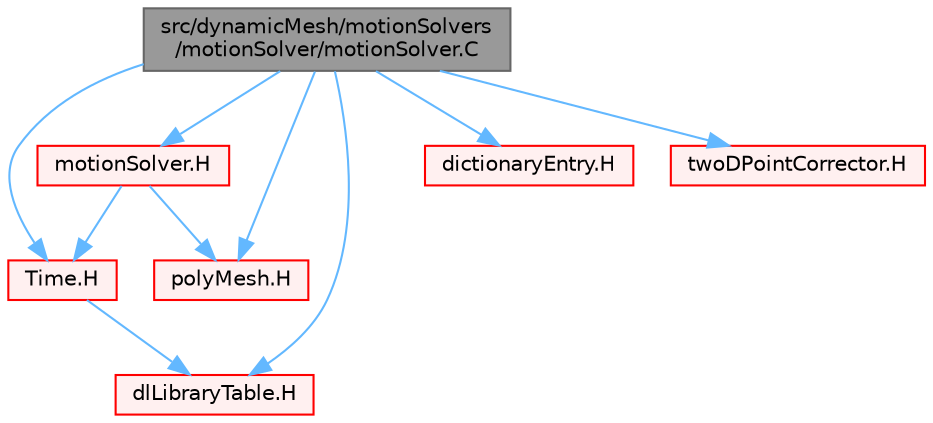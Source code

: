 digraph "src/dynamicMesh/motionSolvers/motionSolver/motionSolver.C"
{
 // LATEX_PDF_SIZE
  bgcolor="transparent";
  edge [fontname=Helvetica,fontsize=10,labelfontname=Helvetica,labelfontsize=10];
  node [fontname=Helvetica,fontsize=10,shape=box,height=0.2,width=0.4];
  Node1 [id="Node000001",label="src/dynamicMesh/motionSolvers\l/motionSolver/motionSolver.C",height=0.2,width=0.4,color="gray40", fillcolor="grey60", style="filled", fontcolor="black",tooltip=" "];
  Node1 -> Node2 [id="edge1_Node000001_Node000002",color="steelblue1",style="solid",tooltip=" "];
  Node2 [id="Node000002",label="motionSolver.H",height=0.2,width=0.4,color="red", fillcolor="#FFF0F0", style="filled",URL="$motionSolver_8H.html",tooltip=" "];
  Node2 -> Node217 [id="edge2_Node000002_Node000217",color="steelblue1",style="solid",tooltip=" "];
  Node217 [id="Node000217",label="Time.H",height=0.2,width=0.4,color="red", fillcolor="#FFF0F0", style="filled",URL="$Time_8H.html",tooltip=" "];
  Node217 -> Node263 [id="edge3_Node000217_Node000263",color="steelblue1",style="solid",tooltip=" "];
  Node263 [id="Node000263",label="dlLibraryTable.H",height=0.2,width=0.4,color="red", fillcolor="#FFF0F0", style="filled",URL="$dlLibraryTable_8H.html",tooltip=" "];
  Node2 -> Node272 [id="edge4_Node000002_Node000272",color="steelblue1",style="solid",tooltip=" "];
  Node272 [id="Node000272",label="polyMesh.H",height=0.2,width=0.4,color="red", fillcolor="#FFF0F0", style="filled",URL="$polyMesh_8H.html",tooltip=" "];
  Node1 -> Node217 [id="edge5_Node000001_Node000217",color="steelblue1",style="solid",tooltip=" "];
  Node1 -> Node272 [id="edge6_Node000001_Node000272",color="steelblue1",style="solid",tooltip=" "];
  Node1 -> Node337 [id="edge7_Node000001_Node000337",color="steelblue1",style="solid",tooltip=" "];
  Node337 [id="Node000337",label="dictionaryEntry.H",height=0.2,width=0.4,color="red", fillcolor="#FFF0F0", style="filled",URL="$dictionaryEntry_8H.html",tooltip=" "];
  Node1 -> Node263 [id="edge8_Node000001_Node000263",color="steelblue1",style="solid",tooltip=" "];
  Node1 -> Node338 [id="edge9_Node000001_Node000338",color="steelblue1",style="solid",tooltip=" "];
  Node338 [id="Node000338",label="twoDPointCorrector.H",height=0.2,width=0.4,color="red", fillcolor="#FFF0F0", style="filled",URL="$twoDPointCorrector_8H.html",tooltip=" "];
}
